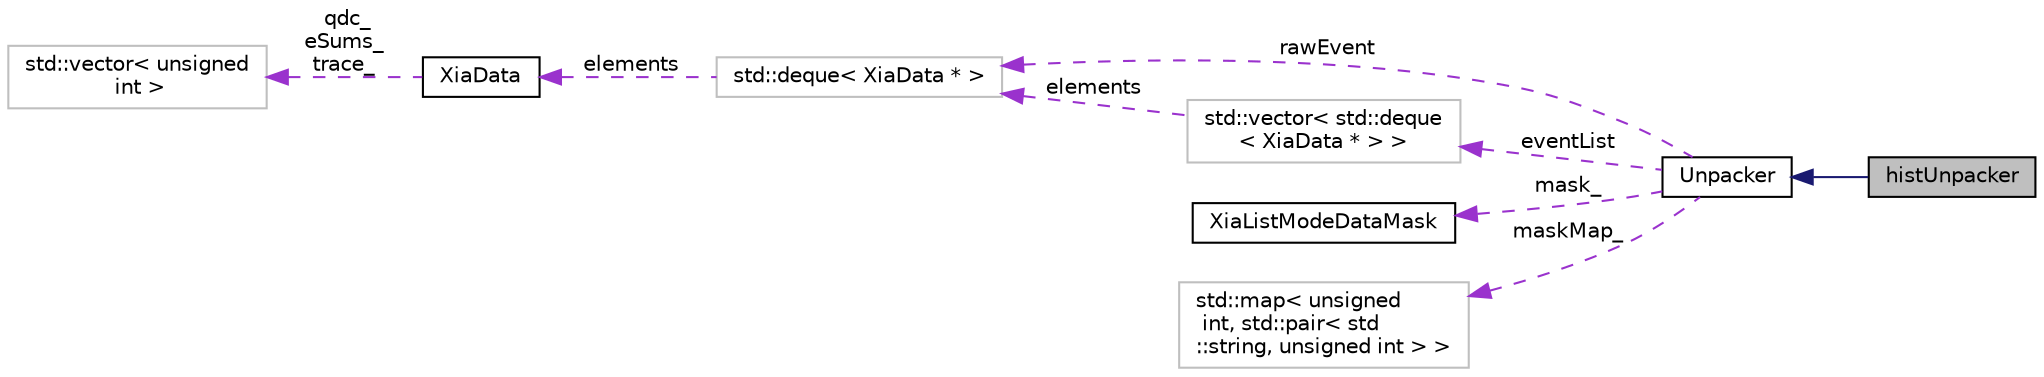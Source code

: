 digraph "histUnpacker"
{
  edge [fontname="Helvetica",fontsize="10",labelfontname="Helvetica",labelfontsize="10"];
  node [fontname="Helvetica",fontsize="10",shape=record];
  rankdir="LR";
  Node1 [label="histUnpacker",height=0.2,width=0.4,color="black", fillcolor="grey75", style="filled", fontcolor="black"];
  Node2 -> Node1 [dir="back",color="midnightblue",fontsize="10",style="solid",fontname="Helvetica"];
  Node2 [label="Unpacker",height=0.2,width=0.4,color="black", fillcolor="white", style="filled",URL="$d2/de8/class_unpacker.html"];
  Node3 -> Node2 [dir="back",color="darkorchid3",fontsize="10",style="dashed",label=" eventList" ,fontname="Helvetica"];
  Node3 [label="std::vector\< std::deque\l\< XiaData * \> \>",height=0.2,width=0.4,color="grey75", fillcolor="white", style="filled"];
  Node4 -> Node3 [dir="back",color="darkorchid3",fontsize="10",style="dashed",label=" elements" ,fontname="Helvetica"];
  Node4 [label="std::deque\< XiaData * \>",height=0.2,width=0.4,color="grey75", fillcolor="white", style="filled"];
  Node5 -> Node4 [dir="back",color="darkorchid3",fontsize="10",style="dashed",label=" elements" ,fontname="Helvetica"];
  Node5 [label="XiaData",height=0.2,width=0.4,color="black", fillcolor="white", style="filled",URL="$d2/ddd/class_xia_data.html",tooltip="A pixie16 channel event. "];
  Node6 -> Node5 [dir="back",color="darkorchid3",fontsize="10",style="dashed",label=" qdc_\neSums_\ntrace_" ,fontname="Helvetica"];
  Node6 [label="std::vector\< unsigned\l int \>",height=0.2,width=0.4,color="grey75", fillcolor="white", style="filled"];
  Node7 -> Node2 [dir="back",color="darkorchid3",fontsize="10",style="dashed",label=" mask_" ,fontname="Helvetica"];
  Node7 [label="XiaListModeDataMask",height=0.2,width=0.4,color="black", fillcolor="white", style="filled",URL="$dc/d76/class_xia_list_mode_data_mask.html"];
  Node4 -> Node2 [dir="back",color="darkorchid3",fontsize="10",style="dashed",label=" rawEvent" ,fontname="Helvetica"];
  Node8 -> Node2 [dir="back",color="darkorchid3",fontsize="10",style="dashed",label=" maskMap_" ,fontname="Helvetica"];
  Node8 [label="std::map\< unsigned\l int, std::pair\< std\l::string, unsigned int \> \>",height=0.2,width=0.4,color="grey75", fillcolor="white", style="filled"];
}
